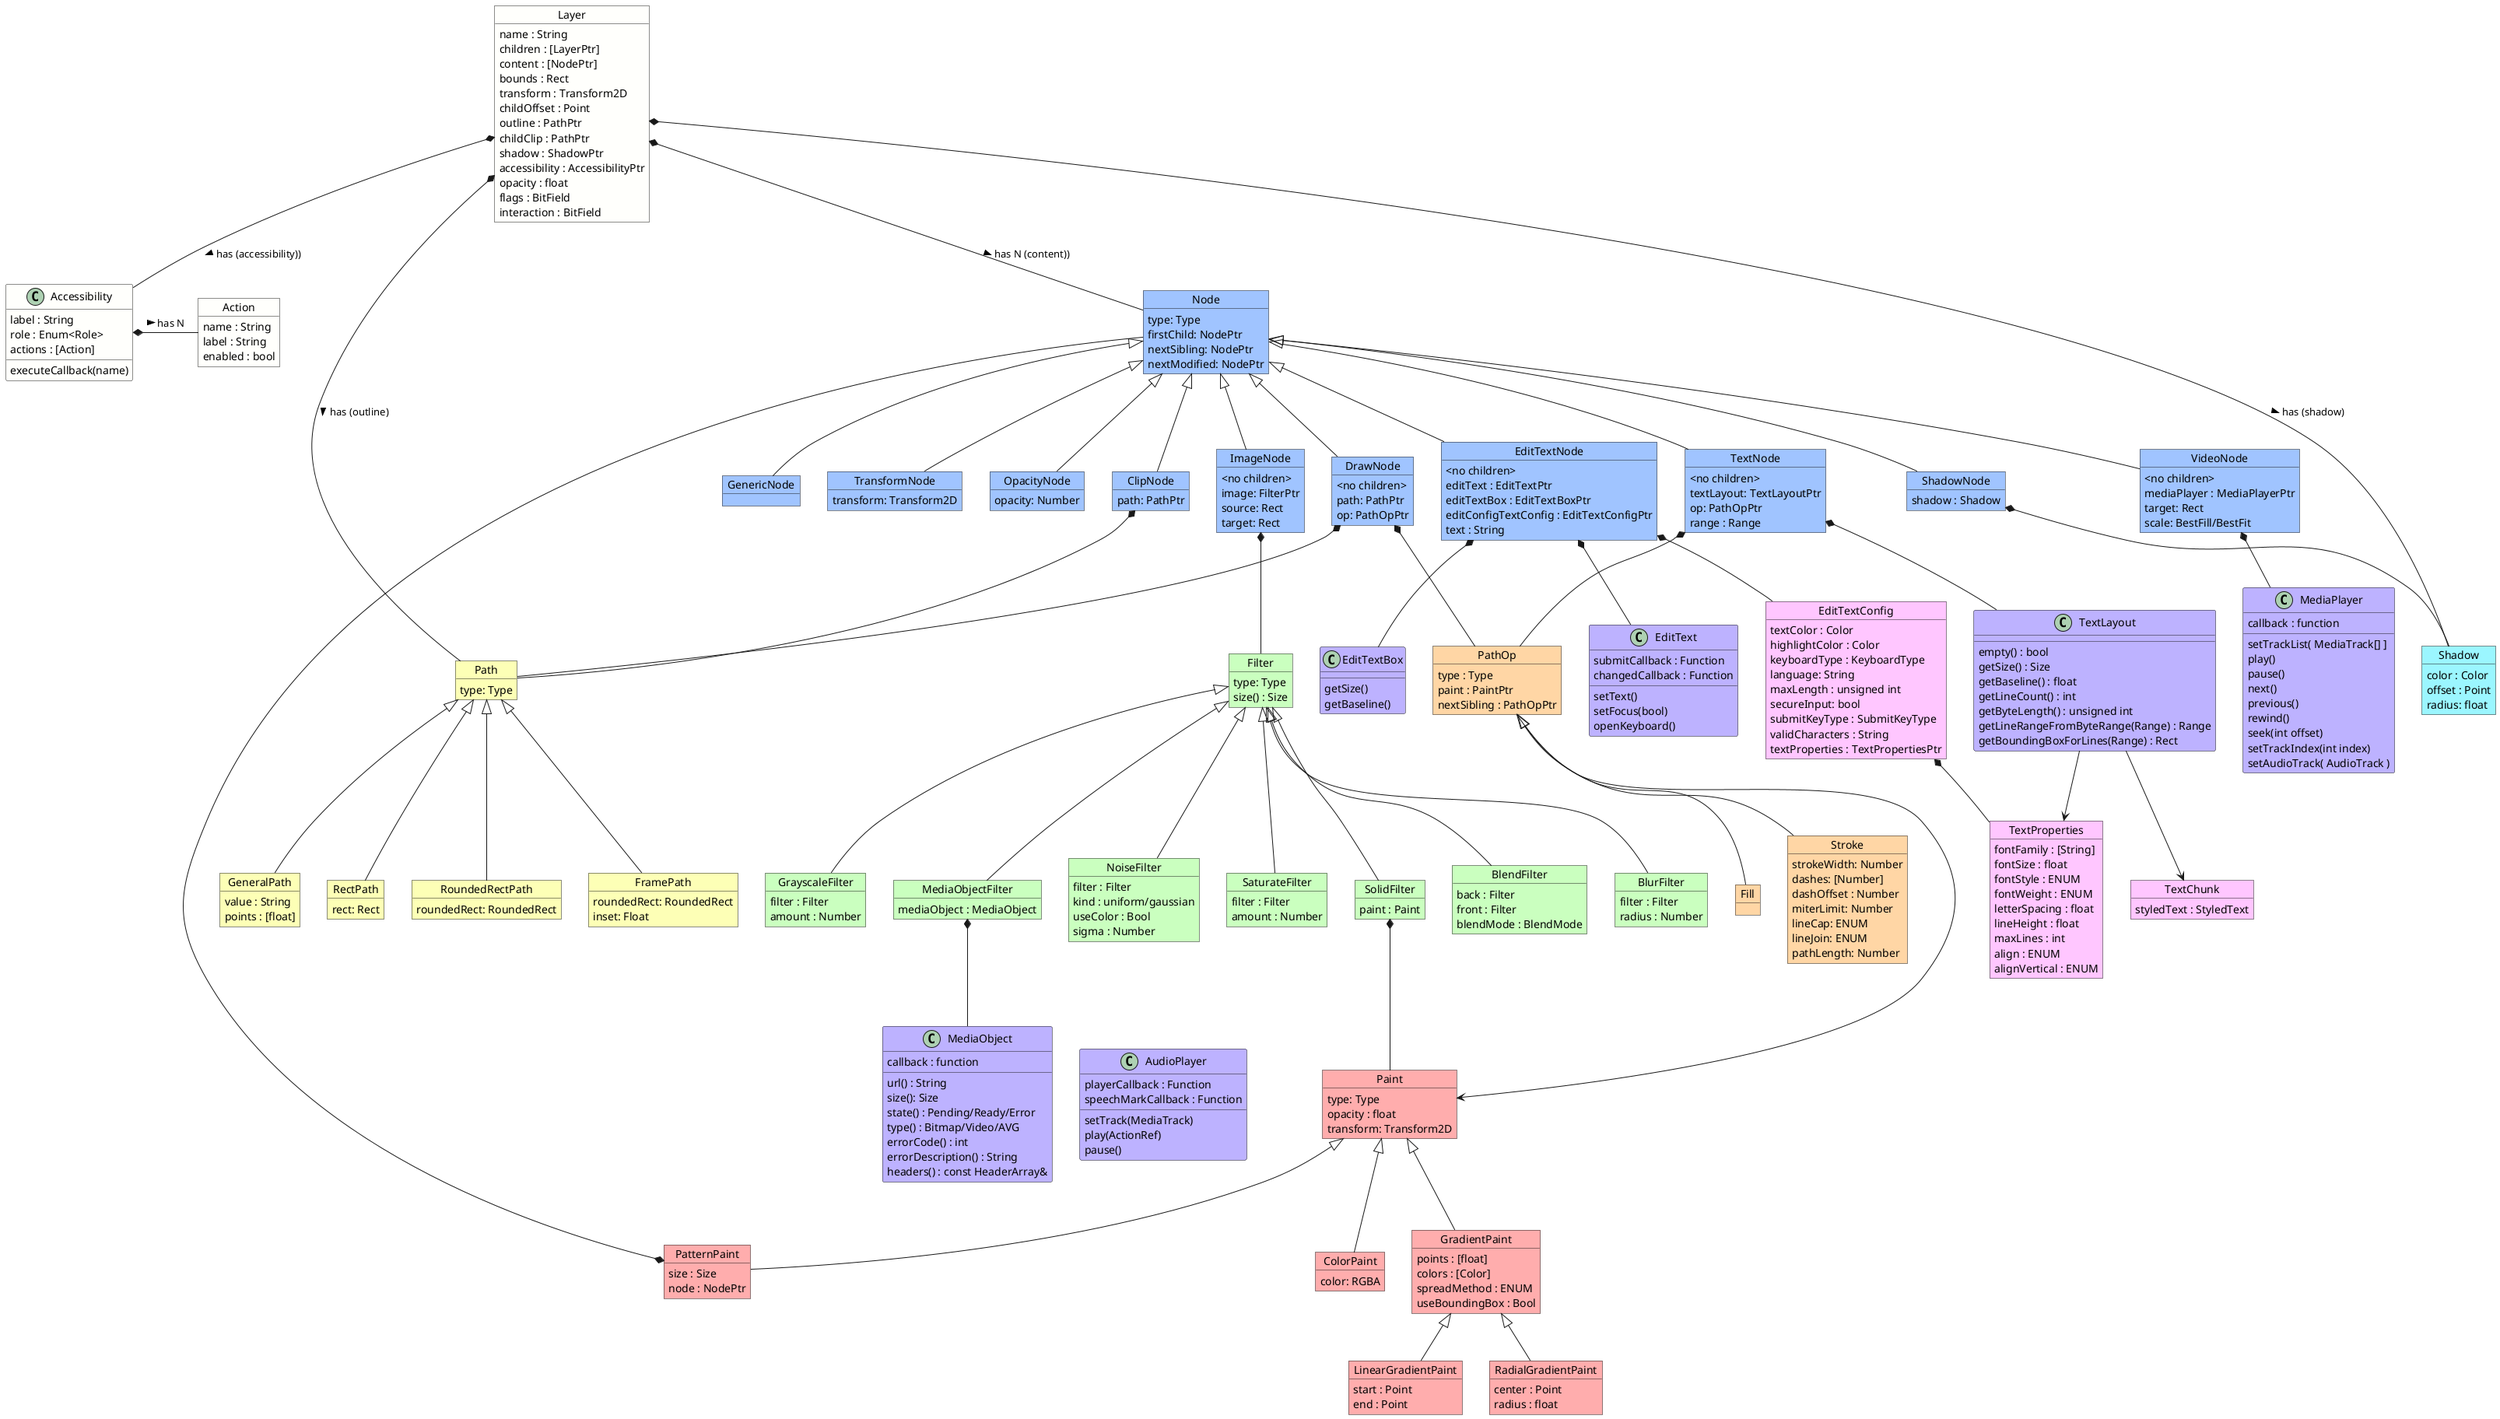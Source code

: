 @startuml

' Color palette
' FFADAD    Paint
' FFD6A5    Path Op
' FDFFB6    Path
' CAFFBF    Filter
' 9BF6FF
' A0C4FF    Node
' BDB2FF    MediaObject/Player
' FFC6FF    TextLayout
' FFFFFC    Layer

' Forward declarations
object ImageNode #A0C4FF
object VideoNode #A0C4FF
object TextNode #A0C4FF
object EditTextNode #A0C4FF

class MediaObject #BDB2FF
class MediaPlayer #BDB2FF
class TextLayout #BDB2FF
class EditText #BDB2FF
class EditTextBox #BDB2FF
object EditTextConfig #FFC6FF

object Node #A0C4FF
object PathOp #FFD6A5
object Paint #FFADAD

class Accessibility #FFFFFC
object Action #FFFFFC

' =================== Path ====================
object Path #FDFFB6
object RectPath #FDFFB6
object RoundedRectPath #FDFFB6
object FramePath #FDFFB6
object GeneralPath #FDFFB6

Path : type: Type

Path <|-- RectPath
RectPath : rect: Rect

Path <|-- RoundedRectPath
RoundedRectPath : roundedRect: RoundedRect

Path <|-- FramePath
FramePath : roundedRect: RoundedRect
FramePath : inset: Float

Path <|-- GeneralPath
GeneralPath : value : String
GeneralPath : points : [float]

' =================== Shadow ====================

object Shadow #9bf6ff
Shadow : color : Color
Shadow : offset : Point
Shadow : radius: float

' =================== Filter ====================
object Filter #CAFFBF
object BlendFilter #CAFFBF
object BlurFilter #CAFFBF
object GrayscaleFilter #CAFFBF
object MediaObjectFilter #CAFFBF
object NoiseFilter #CAFFBF
object SaturateFilter #CAFFBF
object SolidFilter #CAFFBF

Filter : type: Type
Filter : size() : Size

Filter <|-- BlendFilter
BlendFilter : back : Filter
BlendFilter : front : Filter
BlendFilter : blendMode : BlendMode

Filter <|-- BlurFilter
BlurFilter : filter : Filter
BlurFilter : radius : Number

Filter <|-- GrayscaleFilter
GrayscaleFilter : filter : Filter
GrayscaleFilter : amount : Number

Filter <|-- MediaObjectFilter
MediaObjectFilter : mediaObject : MediaObject
MediaObjectFilter *-- MediaObject

Filter <|-- NoiseFilter
NoiseFilter : filter : Filter
NoiseFilter : kind : uniform/gaussian
NoiseFilter : useColor : Bool
NoiseFilter : sigma : Number

Filter <|-- SaturateFilter
SaturateFilter : filter : Filter
SaturateFilter : amount : Number

Filter <|-- SolidFilter
SolidFilter : paint : Paint
SolidFilter *-- Paint

' ================== Node ========================
Node : type: Type
Node : firstChild: NodePtr
Node : nextSibling: NodePtr
Node : nextModified: NodePtr

' ====== ShadowNode =========
object ShadowNode #A0C4FF
Node <|-- ShadowNode
ShadowNode : shadow : Shadow
ShadowNode *-- Shadow

' ====== GenericNode =======
object GenericNode #A0C4FF
Node <|-- GenericNode

' ===== DrawNode =======
object DrawNode #A0C4FF
Node <|-- DrawNode
DrawNode : <no children>
DrawNode : path: PathPtr
DrawNode : op: PathOpPtr
DrawNode *-- Path
DrawNode *-- PathOp


' ====== TransformNode =========
object TransformNode #A0C4FF
Node <|-- TransformNode
TransformNode : transform: Transform2D

' ======== ClipNode =========
object ClipNode #A0C4FF
Node <|-- ClipNode
ClipNode : path: PathPtr
ClipNode *-- Path

' ==== OpacityNode ====
object OpacityNode #A0C4FF
Node <|-- OpacityNode
OpacityNode : opacity: Number

' ========= TextProperties =========

object TextProperties #FFC6FF
TextProperties : fontFamily : [String]
TextProperties : fontSize : float
TextProperties : fontStyle : ENUM
TextProperties : fontWeight : ENUM
TextProperties : letterSpacing : float
TextProperties : lineHeight : float
TextProperties : maxLines : int
TextProperties : align : ENUM
TextProperties : alignVertical : ENUM

object TextChunk #FFC6FF
TextChunk : styledText : StyledText

' ======== EditText =========

EditText : submitCallback : Function
EditText : changedCallback : Function
EditText : setText()
EditText : setFocus(bool)
EditText : openKeyboard()

EditTextBox : getSize()
EditTextBox : getBaseline()

EditTextConfig : textColor : Color
EditTextConfig : highlightColor : Color
EditTextConfig : keyboardType : KeyboardType
EditTextConfig : language: String
EditTextConfig : maxLength : unsigned int
EditTextConfig : secureInput: bool
EditTextConfig : submitKeyType : SubmitKeyType
EditTextConfig : validCharacters : String
EditTextConfig : textProperties : TextPropertiesPtr
EditTextConfig *-- TextProperties


' ======== TextNode =========

Node <|-- TextNode
TextNode : <no children>
TextNode : textLayout: TextLayoutPtr
TextNode : op: PathOpPtr
TextNode : range : Range
TextNode *-- PathOp

Node <|-- EditTextNode
EditTextNode : <no children>
EditTextNode : editText : EditTextPtr
EditTextNode : editTextBox : EditTextBoxPtr
EditTextNode : editConfigTextConfig : EditTextConfigPtr
EditTextNode : text : String
EditTextNode *-- EditText
EditTextNode *-- EditTextBox
EditTextNode *-- EditTextConfig

TextLayout : empty() : bool
TextLayout : getSize() : Size
TextLayout : getBaseline() : float
TextLayout : getLineCount() : int
TextLayout : getByteLength() : unsigned int
TextLayout : getLineRangeFromByteRange(Range) : Range
TextLayout : getBoundingBoxForLines(Range) : Rect

TextLayout --> TextChunk
TextLayout --> TextProperties
TextNode *-- TextLayout

' =========== Accessibility =================

Action : name : String
Action : label : String
Action : enabled : bool

Accessibility : label : String
Accessibility : role : Enum<Role>
Accessibility : actions : [Action]
Accessibility : executeCallback(name)

Accessibility *- Action : > has N


' =================== Layer ====================
object Layer #FFFFFC
Layer : name : String
Layer : children : [LayerPtr]
Layer : content : [NodePtr]
Layer : bounds : Rect
Layer : transform : Transform2D
Layer : childOffset : Point
Layer : outline : PathPtr
Layer : childClip : PathPtr
Layer : shadow : ShadowPtr
Layer : accessibility : AccessibilityPtr
Layer : opacity : float
Layer : flags : BitField
Layer : interaction : BitField

Layer *-- Node : > has N (content))
Layer *-- Shadow : > has (shadow)
Layer *-- Path : > has (outline)
Layer *-- Accessibility : > has (accessibility))

' ====== Media =======

Node <|-- ImageNode
ImageNode : <no children>
ImageNode : image: FilterPtr
ImageNode : source: Rect
ImageNode : target: Rect
ImageNode *-- Filter

Node <|-- VideoNode
VideoNode : <no children>
VideoNode : mediaPlayer : MediaPlayerPtr
VideoNode : target: Rect
VideoNode : scale: BestFill/BestFit
VideoNode *-- MediaPlayer

MediaObject : url() : String
MediaObject : size(): Size
MediaObject : state() : Pending/Ready/Error
MediaObject : type() : Bitmap/Video/AVG
MediaObject : errorCode() : int
MediaObject : errorDescription() : String
MediaObject : headers() : const HeaderArray&
MediaObject : callback : function

MediaPlayer : setTrackList( MediaTrack[] ]
MediaPlayer : play()
MediaPlayer : pause()
MediaPlayer : next()
MediaPlayer : previous()
MediaPlayer : rewind()
MediaPlayer : seek(int offset)
MediaPlayer : setTrackIndex(int index)
MediaPlayer : setAudioTrack( AudioTrack )
MediaPlayer : callback : function

' ========= Audio ==========

class AudioPlayer #BDB2FF
AudioPlayer : setTrack(MediaTrack)
AudioPlayer : play(ActionRef)
AudioPlayer : pause()
AudioPlayer : playerCallback : Function
AudioPlayer : speechMarkCallback : Function

MediaObject -[hidden] AudioPlayer

' =================== Paint ================
object ColorPaint #FFADAD
object GradientPaint #FFADAD
object LinearGradientPaint #FFADAD
object RadialGradientPaint #FFADAD
object PatternPaint #FFADAD

Paint : type: Type
Paint : opacity : float
Paint : transform: Transform2D

' ==== ColorPaint =====
Paint <|-- ColorPaint
ColorPaint : color: RGBA

' ==== GradientPaint =====
Paint <|-- GradientPaint
GradientPaint : points : [float]
GradientPaint : colors : [Color]
GradientPaint : spreadMethod : ENUM
GradientPaint : useBoundingBox : Bool

' ==== LinearGradientPaint ====
GradientPaint <|-- LinearGradientPaint
LinearGradientPaint : start : Point
LinearGradientPaint : end : Point

' ==== RadialGradientPaint ====
GradientPaint <|-- RadialGradientPaint
RadialGradientPaint : center : Point
RadialGradientPaint : radius : float

' ==== PatternPaint ====
Paint <|-- PatternPaint
PatternPaint : size : Size
PatternPaint : node : NodePtr
PatternPaint *-- Node



' ================ PathOp ====================


object Stroke #FFD6A5
object Fill #FFD6A5

PathOp : type : Type
PathOp : paint : PaintPtr
PathOp : nextSibling : PathOpPtr
PathOp -> Paint

PathOp <|--  Stroke
Stroke : strokeWidth: Number
Stroke : dashes: [Number]
Stroke : dashOffset : Number
Stroke : miterLimit: Number
Stroke : lineCap: ENUM
Stroke : lineJoin: ENUM
Stroke : pathLength: Number

PathOp <|-- Fill


@enduml